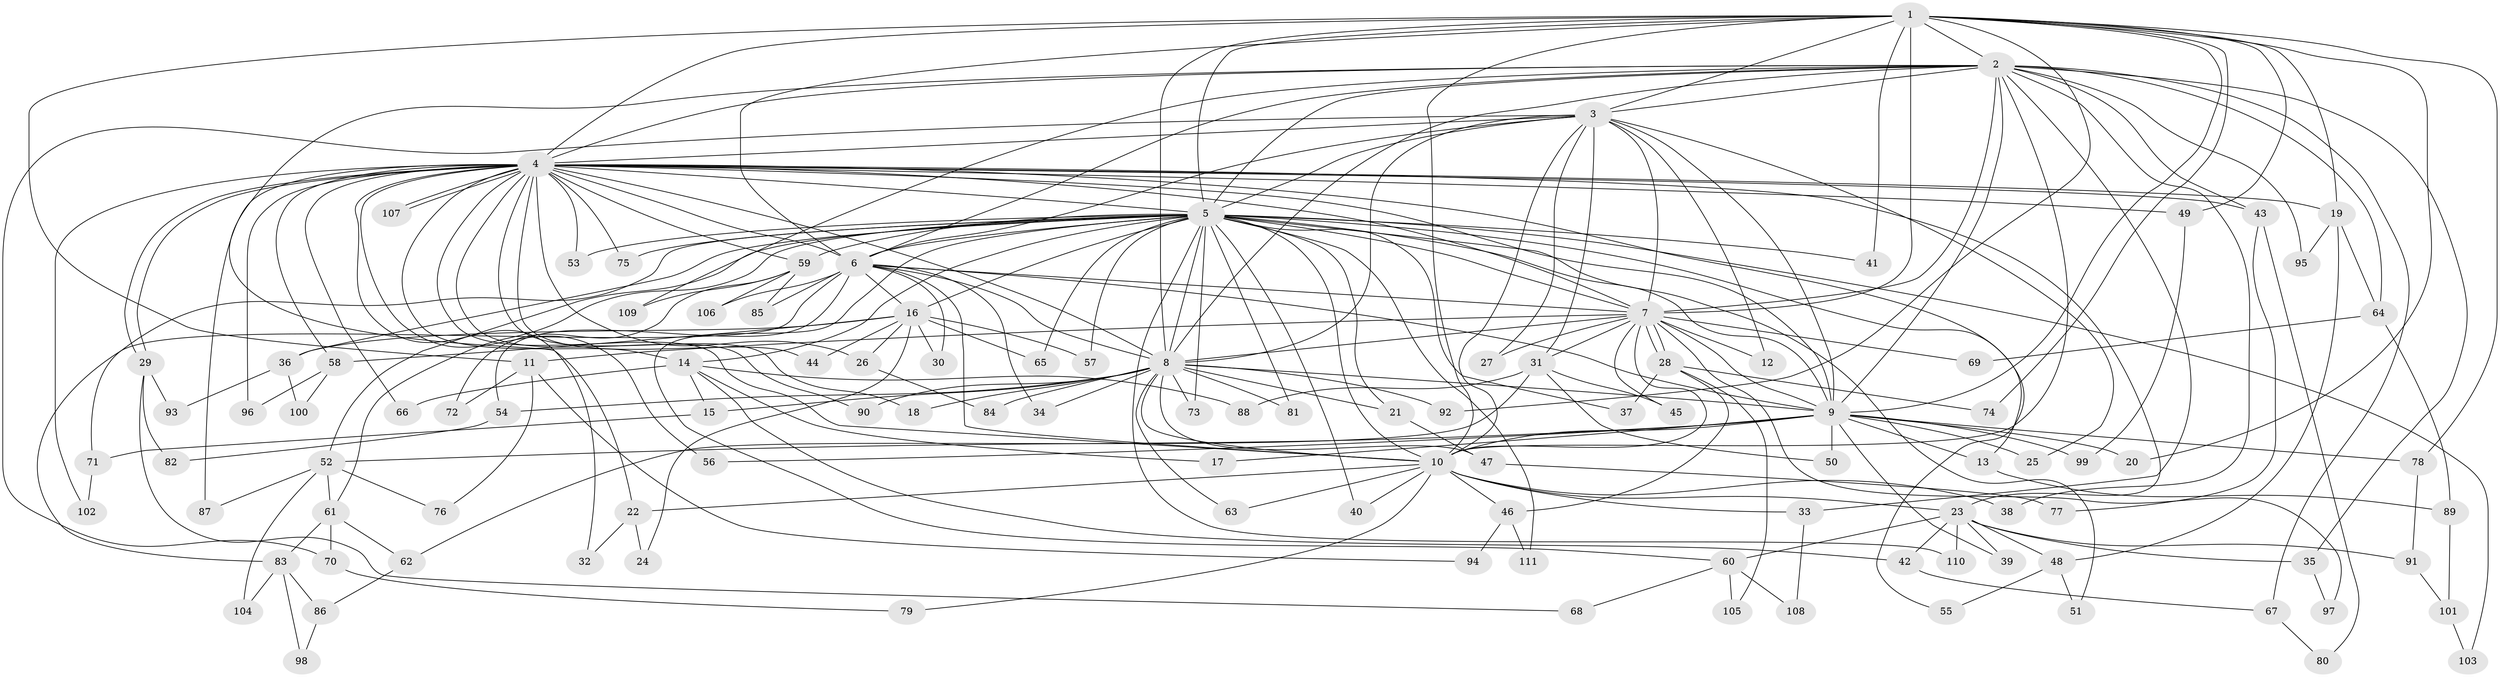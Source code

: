 // Generated by graph-tools (version 1.1) at 2025/46/03/09/25 04:46:26]
// undirected, 111 vertices, 247 edges
graph export_dot {
graph [start="1"]
  node [color=gray90,style=filled];
  1;
  2;
  3;
  4;
  5;
  6;
  7;
  8;
  9;
  10;
  11;
  12;
  13;
  14;
  15;
  16;
  17;
  18;
  19;
  20;
  21;
  22;
  23;
  24;
  25;
  26;
  27;
  28;
  29;
  30;
  31;
  32;
  33;
  34;
  35;
  36;
  37;
  38;
  39;
  40;
  41;
  42;
  43;
  44;
  45;
  46;
  47;
  48;
  49;
  50;
  51;
  52;
  53;
  54;
  55;
  56;
  57;
  58;
  59;
  60;
  61;
  62;
  63;
  64;
  65;
  66;
  67;
  68;
  69;
  70;
  71;
  72;
  73;
  74;
  75;
  76;
  77;
  78;
  79;
  80;
  81;
  82;
  83;
  84;
  85;
  86;
  87;
  88;
  89;
  90;
  91;
  92;
  93;
  94;
  95;
  96;
  97;
  98;
  99;
  100;
  101;
  102;
  103;
  104;
  105;
  106;
  107;
  108;
  109;
  110;
  111;
  1 -- 2;
  1 -- 3;
  1 -- 4;
  1 -- 5;
  1 -- 6;
  1 -- 7;
  1 -- 8;
  1 -- 9;
  1 -- 10;
  1 -- 11;
  1 -- 19;
  1 -- 20;
  1 -- 41;
  1 -- 49;
  1 -- 74;
  1 -- 78;
  1 -- 92;
  2 -- 3;
  2 -- 4;
  2 -- 5;
  2 -- 6;
  2 -- 7;
  2 -- 8;
  2 -- 9;
  2 -- 10;
  2 -- 22;
  2 -- 33;
  2 -- 35;
  2 -- 38;
  2 -- 43;
  2 -- 64;
  2 -- 67;
  2 -- 95;
  2 -- 109;
  3 -- 4;
  3 -- 5;
  3 -- 6;
  3 -- 7;
  3 -- 8;
  3 -- 9;
  3 -- 10;
  3 -- 12;
  3 -- 25;
  3 -- 27;
  3 -- 31;
  3 -- 70;
  4 -- 5;
  4 -- 6;
  4 -- 7;
  4 -- 8;
  4 -- 9;
  4 -- 10;
  4 -- 14;
  4 -- 18;
  4 -- 19;
  4 -- 23;
  4 -- 26;
  4 -- 29;
  4 -- 29;
  4 -- 32;
  4 -- 43;
  4 -- 44;
  4 -- 49;
  4 -- 53;
  4 -- 55;
  4 -- 56;
  4 -- 58;
  4 -- 59;
  4 -- 66;
  4 -- 75;
  4 -- 87;
  4 -- 90;
  4 -- 96;
  4 -- 102;
  4 -- 107;
  4 -- 107;
  5 -- 6;
  5 -- 7;
  5 -- 8;
  5 -- 9;
  5 -- 10;
  5 -- 13;
  5 -- 14;
  5 -- 16;
  5 -- 21;
  5 -- 36;
  5 -- 37;
  5 -- 40;
  5 -- 41;
  5 -- 51;
  5 -- 52;
  5 -- 53;
  5 -- 57;
  5 -- 59;
  5 -- 60;
  5 -- 61;
  5 -- 65;
  5 -- 71;
  5 -- 73;
  5 -- 75;
  5 -- 81;
  5 -- 103;
  5 -- 110;
  5 -- 111;
  6 -- 7;
  6 -- 8;
  6 -- 9;
  6 -- 10;
  6 -- 16;
  6 -- 30;
  6 -- 34;
  6 -- 54;
  6 -- 83;
  6 -- 85;
  6 -- 106;
  7 -- 8;
  7 -- 9;
  7 -- 10;
  7 -- 11;
  7 -- 12;
  7 -- 27;
  7 -- 28;
  7 -- 28;
  7 -- 31;
  7 -- 45;
  7 -- 69;
  7 -- 97;
  8 -- 9;
  8 -- 10;
  8 -- 15;
  8 -- 18;
  8 -- 21;
  8 -- 34;
  8 -- 47;
  8 -- 54;
  8 -- 63;
  8 -- 73;
  8 -- 81;
  8 -- 84;
  8 -- 90;
  8 -- 92;
  9 -- 10;
  9 -- 13;
  9 -- 17;
  9 -- 20;
  9 -- 25;
  9 -- 39;
  9 -- 50;
  9 -- 52;
  9 -- 56;
  9 -- 78;
  9 -- 99;
  10 -- 22;
  10 -- 23;
  10 -- 33;
  10 -- 38;
  10 -- 40;
  10 -- 46;
  10 -- 63;
  10 -- 79;
  11 -- 72;
  11 -- 76;
  11 -- 94;
  13 -- 89;
  14 -- 15;
  14 -- 17;
  14 -- 42;
  14 -- 66;
  14 -- 88;
  15 -- 71;
  16 -- 24;
  16 -- 26;
  16 -- 30;
  16 -- 36;
  16 -- 44;
  16 -- 57;
  16 -- 58;
  16 -- 65;
  19 -- 48;
  19 -- 64;
  19 -- 95;
  21 -- 47;
  22 -- 24;
  22 -- 32;
  23 -- 35;
  23 -- 39;
  23 -- 42;
  23 -- 48;
  23 -- 60;
  23 -- 91;
  23 -- 110;
  26 -- 84;
  28 -- 37;
  28 -- 46;
  28 -- 74;
  28 -- 105;
  29 -- 68;
  29 -- 82;
  29 -- 93;
  31 -- 45;
  31 -- 50;
  31 -- 62;
  31 -- 88;
  33 -- 108;
  35 -- 97;
  36 -- 93;
  36 -- 100;
  42 -- 67;
  43 -- 77;
  43 -- 80;
  46 -- 94;
  46 -- 111;
  47 -- 77;
  48 -- 51;
  48 -- 55;
  49 -- 99;
  52 -- 61;
  52 -- 76;
  52 -- 87;
  52 -- 104;
  54 -- 82;
  58 -- 96;
  58 -- 100;
  59 -- 72;
  59 -- 85;
  59 -- 106;
  59 -- 109;
  60 -- 68;
  60 -- 105;
  60 -- 108;
  61 -- 62;
  61 -- 70;
  61 -- 83;
  62 -- 86;
  64 -- 69;
  64 -- 89;
  67 -- 80;
  70 -- 79;
  71 -- 102;
  78 -- 91;
  83 -- 86;
  83 -- 98;
  83 -- 104;
  86 -- 98;
  89 -- 101;
  91 -- 101;
  101 -- 103;
}
